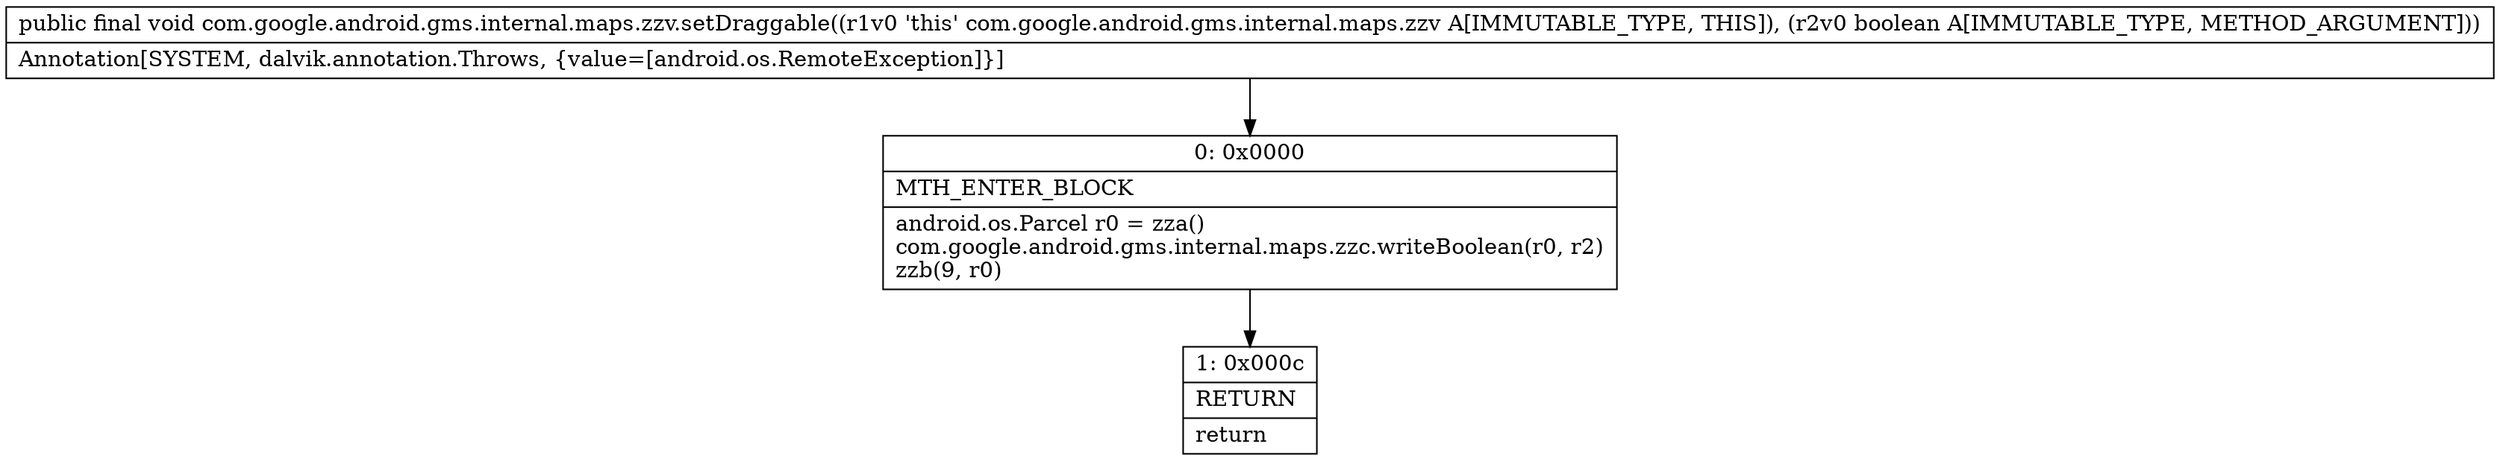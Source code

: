 digraph "CFG forcom.google.android.gms.internal.maps.zzv.setDraggable(Z)V" {
Node_0 [shape=record,label="{0\:\ 0x0000|MTH_ENTER_BLOCK\l|android.os.Parcel r0 = zza()\lcom.google.android.gms.internal.maps.zzc.writeBoolean(r0, r2)\lzzb(9, r0)\l}"];
Node_1 [shape=record,label="{1\:\ 0x000c|RETURN\l|return\l}"];
MethodNode[shape=record,label="{public final void com.google.android.gms.internal.maps.zzv.setDraggable((r1v0 'this' com.google.android.gms.internal.maps.zzv A[IMMUTABLE_TYPE, THIS]), (r2v0 boolean A[IMMUTABLE_TYPE, METHOD_ARGUMENT]))  | Annotation[SYSTEM, dalvik.annotation.Throws, \{value=[android.os.RemoteException]\}]\l}"];
MethodNode -> Node_0;
Node_0 -> Node_1;
}

